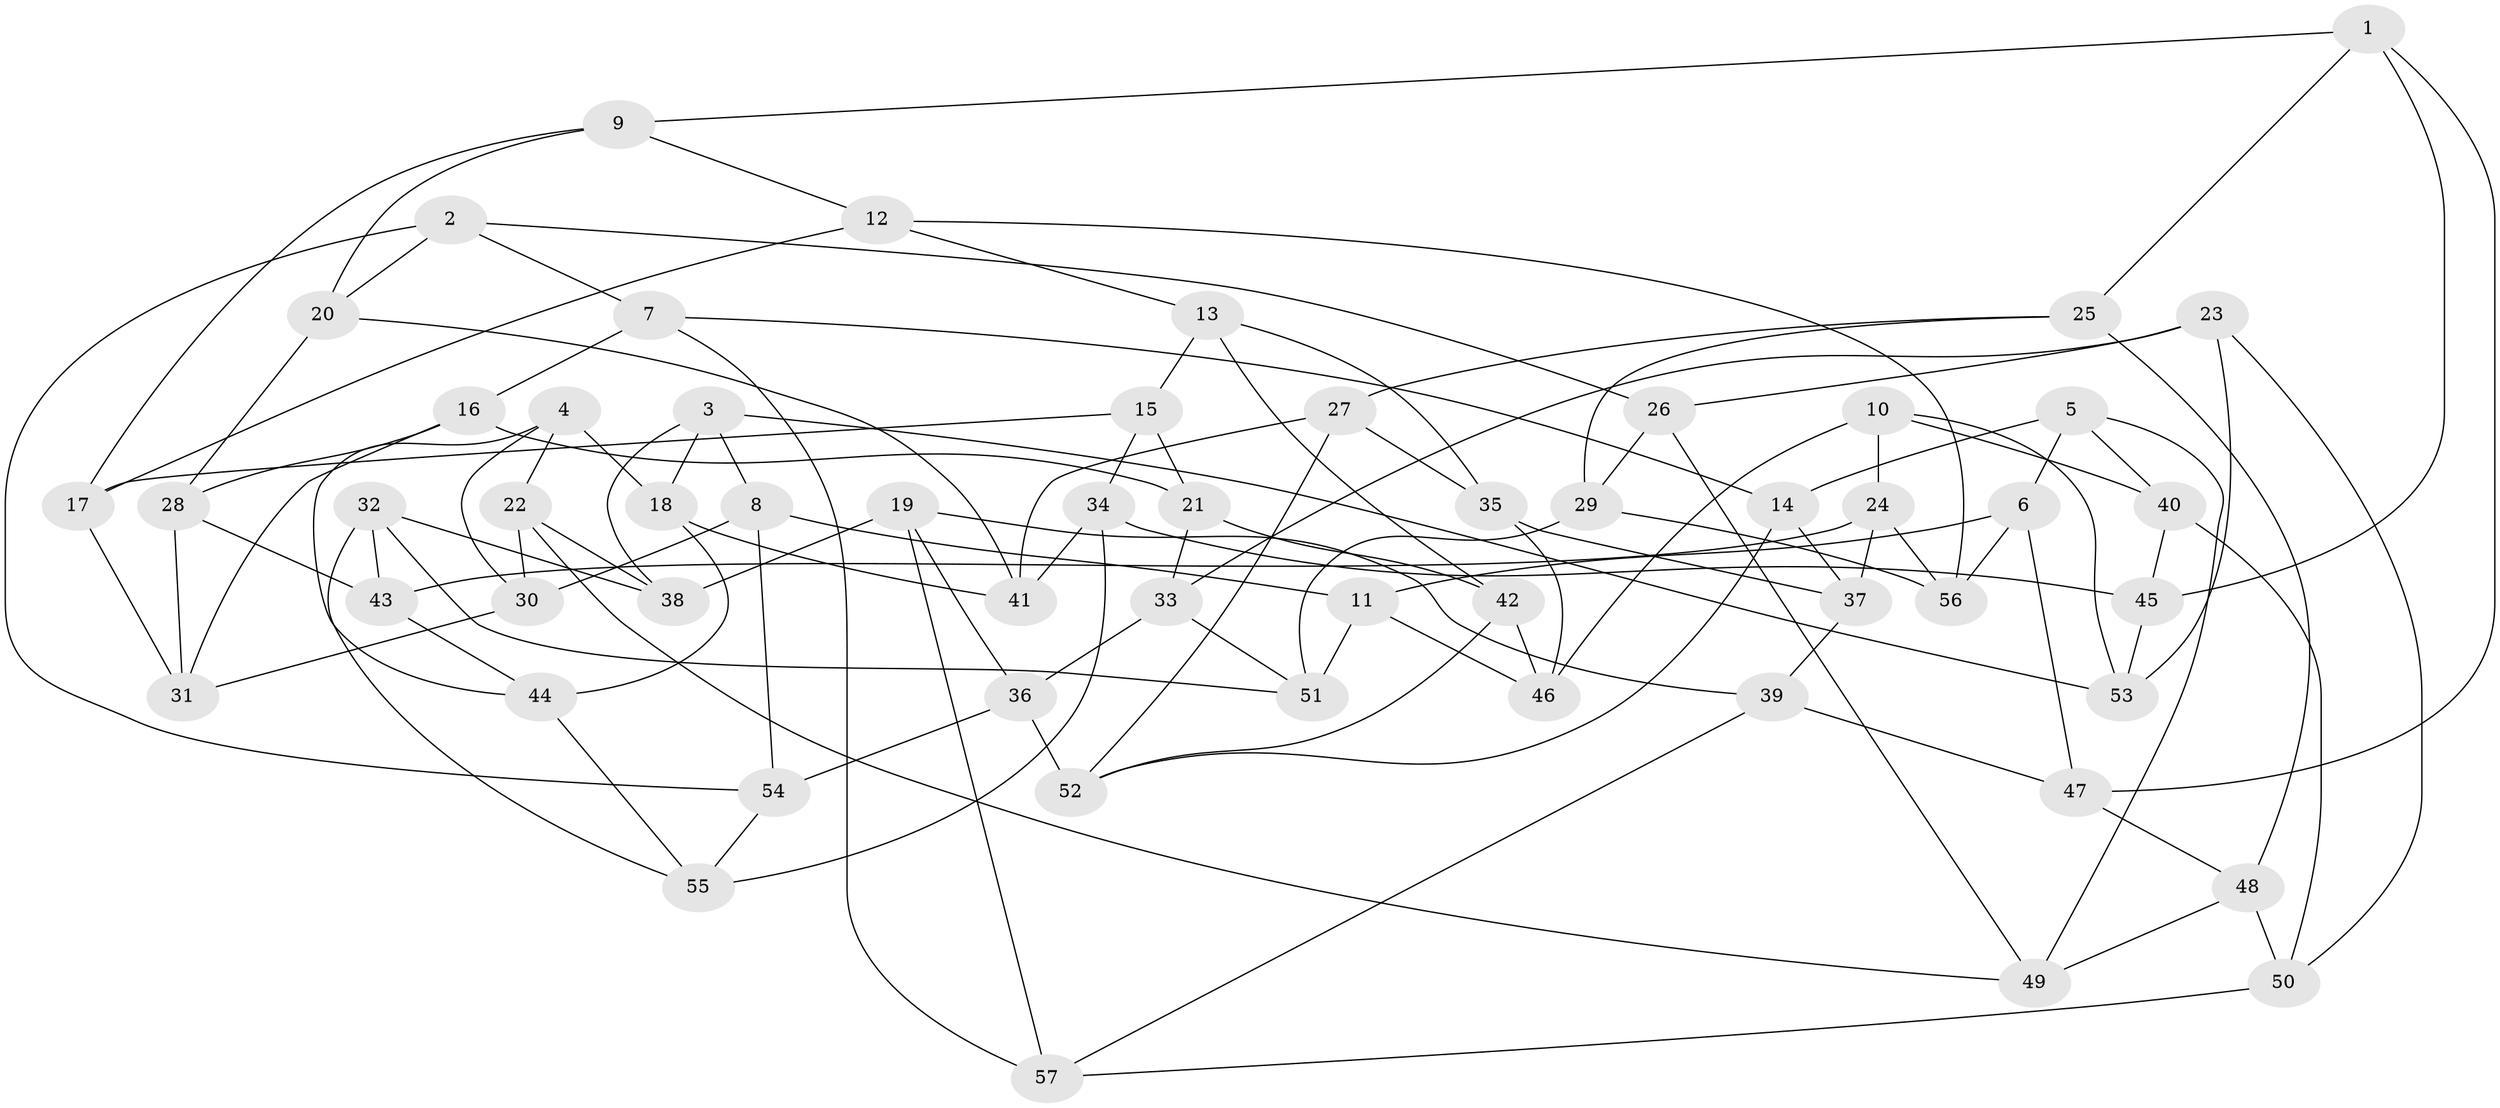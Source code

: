 // coarse degree distribution, {4: 0.825, 8: 0.025, 3: 0.05, 7: 0.025, 9: 0.025, 5: 0.025, 11: 0.025}
// Generated by graph-tools (version 1.1) at 2025/53/03/04/25 22:53:48]
// undirected, 57 vertices, 114 edges
graph export_dot {
  node [color=gray90,style=filled];
  1;
  2;
  3;
  4;
  5;
  6;
  7;
  8;
  9;
  10;
  11;
  12;
  13;
  14;
  15;
  16;
  17;
  18;
  19;
  20;
  21;
  22;
  23;
  24;
  25;
  26;
  27;
  28;
  29;
  30;
  31;
  32;
  33;
  34;
  35;
  36;
  37;
  38;
  39;
  40;
  41;
  42;
  43;
  44;
  45;
  46;
  47;
  48;
  49;
  50;
  51;
  52;
  53;
  54;
  55;
  56;
  57;
  1 -- 25;
  1 -- 9;
  1 -- 45;
  1 -- 47;
  2 -- 26;
  2 -- 54;
  2 -- 7;
  2 -- 20;
  3 -- 18;
  3 -- 53;
  3 -- 38;
  3 -- 8;
  4 -- 22;
  4 -- 18;
  4 -- 30;
  4 -- 44;
  5 -- 40;
  5 -- 49;
  5 -- 6;
  5 -- 14;
  6 -- 11;
  6 -- 47;
  6 -- 56;
  7 -- 14;
  7 -- 57;
  7 -- 16;
  8 -- 11;
  8 -- 54;
  8 -- 30;
  9 -- 12;
  9 -- 20;
  9 -- 17;
  10 -- 46;
  10 -- 53;
  10 -- 24;
  10 -- 40;
  11 -- 46;
  11 -- 51;
  12 -- 13;
  12 -- 17;
  12 -- 56;
  13 -- 15;
  13 -- 35;
  13 -- 42;
  14 -- 37;
  14 -- 52;
  15 -- 34;
  15 -- 21;
  15 -- 17;
  16 -- 28;
  16 -- 31;
  16 -- 21;
  17 -- 31;
  18 -- 41;
  18 -- 44;
  19 -- 57;
  19 -- 36;
  19 -- 38;
  19 -- 39;
  20 -- 41;
  20 -- 28;
  21 -- 42;
  21 -- 33;
  22 -- 38;
  22 -- 30;
  22 -- 49;
  23 -- 53;
  23 -- 50;
  23 -- 33;
  23 -- 26;
  24 -- 56;
  24 -- 37;
  24 -- 43;
  25 -- 29;
  25 -- 48;
  25 -- 27;
  26 -- 29;
  26 -- 49;
  27 -- 35;
  27 -- 52;
  27 -- 41;
  28 -- 43;
  28 -- 31;
  29 -- 51;
  29 -- 56;
  30 -- 31;
  32 -- 38;
  32 -- 43;
  32 -- 55;
  32 -- 51;
  33 -- 51;
  33 -- 36;
  34 -- 55;
  34 -- 41;
  34 -- 45;
  35 -- 37;
  35 -- 46;
  36 -- 52;
  36 -- 54;
  37 -- 39;
  39 -- 57;
  39 -- 47;
  40 -- 45;
  40 -- 50;
  42 -- 52;
  42 -- 46;
  43 -- 44;
  44 -- 55;
  45 -- 53;
  47 -- 48;
  48 -- 49;
  48 -- 50;
  50 -- 57;
  54 -- 55;
}
